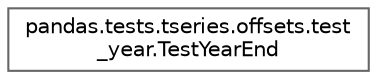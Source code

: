 digraph "Graphical Class Hierarchy"
{
 // LATEX_PDF_SIZE
  bgcolor="transparent";
  edge [fontname=Helvetica,fontsize=10,labelfontname=Helvetica,labelfontsize=10];
  node [fontname=Helvetica,fontsize=10,shape=box,height=0.2,width=0.4];
  rankdir="LR";
  Node0 [id="Node000000",label="pandas.tests.tseries.offsets.test\l_year.TestYearEnd",height=0.2,width=0.4,color="grey40", fillcolor="white", style="filled",URL="$db/d31/classpandas_1_1tests_1_1tseries_1_1offsets_1_1test__year_1_1TestYearEnd.html",tooltip=" "];
}
